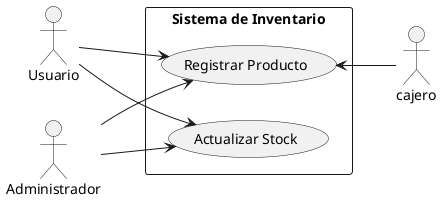 @startuml casossusuerteinventario
left to right direction

actor "Usuario" as est
actor "Administrador" as admin
actor "cajero" as cajero

rectangle "Sistema de Inventario" {
  usecase "Registrar Producto" as UC1
  usecase "Actualizar Stock" as UC2

}
est --> UC1
est --> UC2    
admin --> UC1
admin --> UC2
UC1 <-- cajero
@enduml
